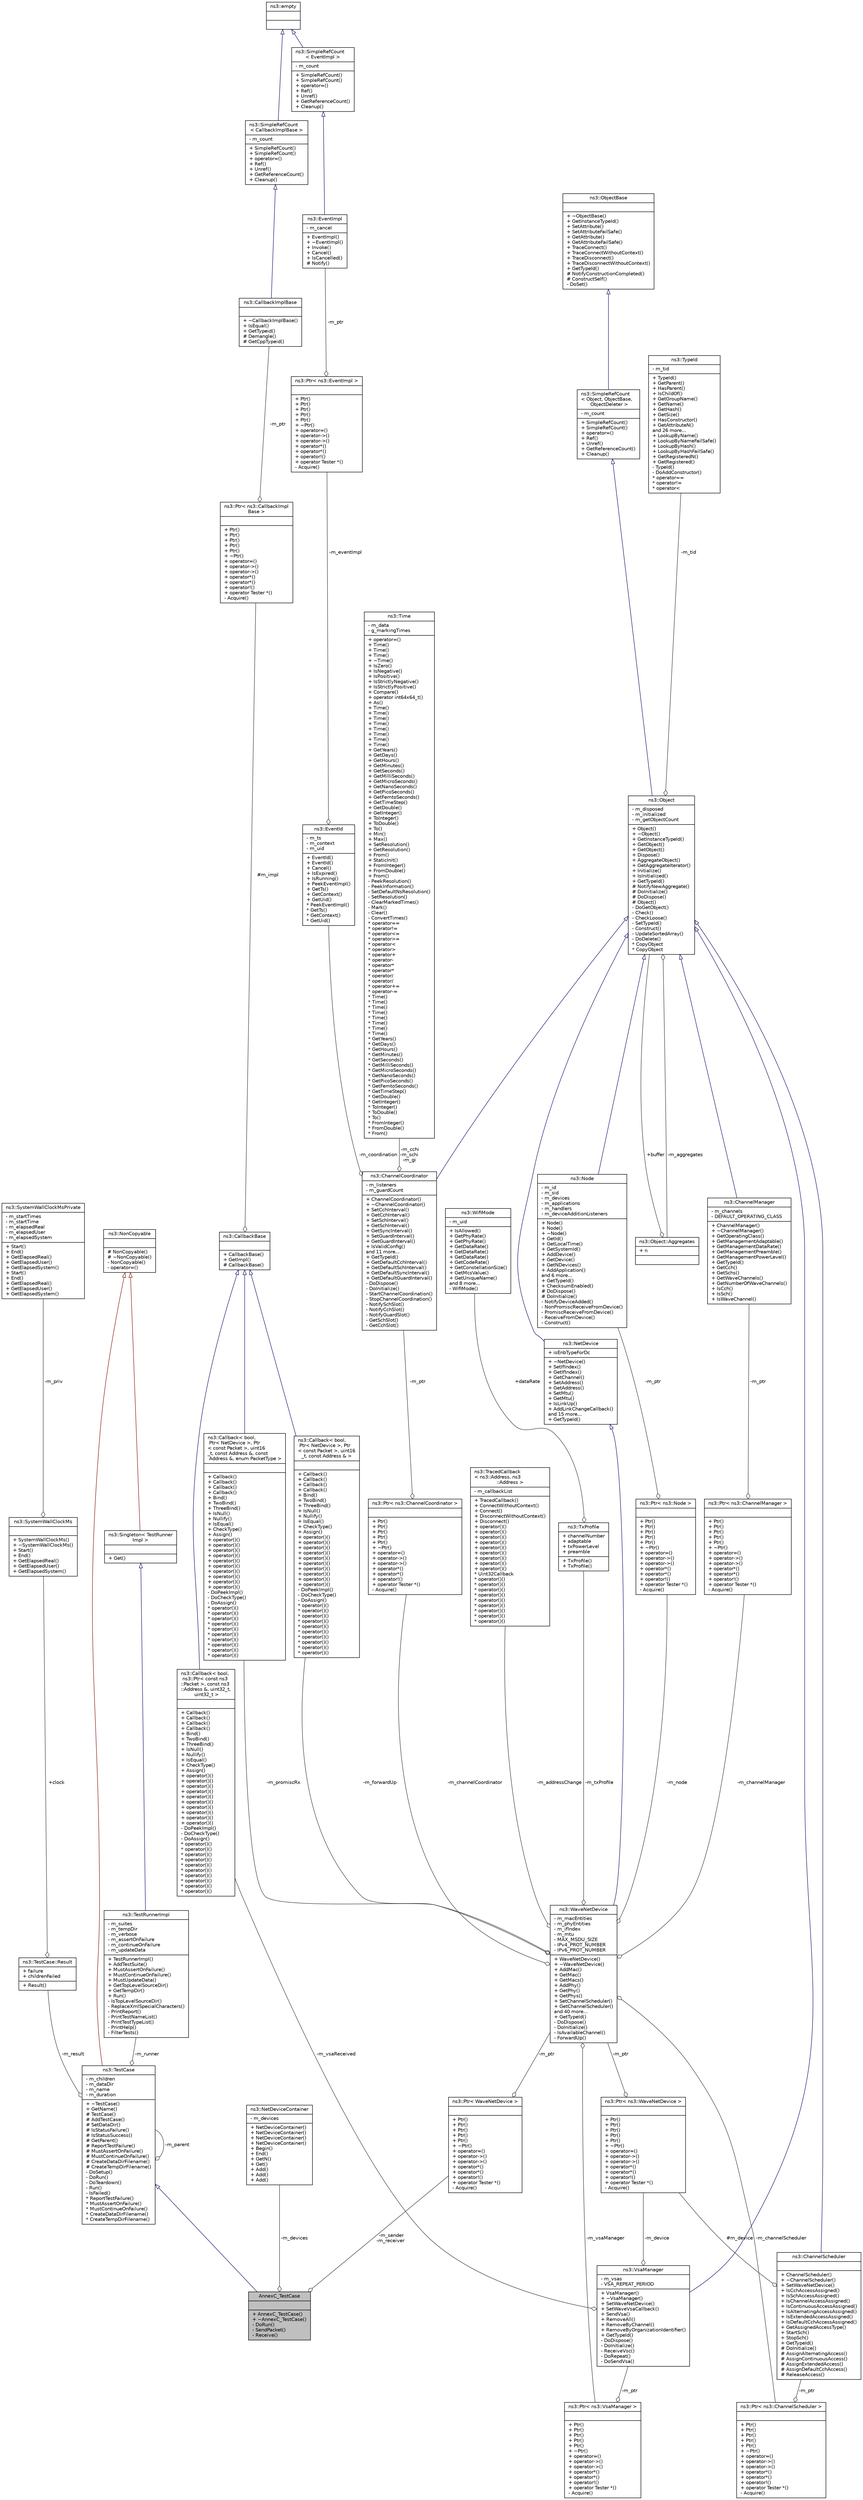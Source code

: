 digraph "AnnexC_TestCase"
{
  edge [fontname="Helvetica",fontsize="10",labelfontname="Helvetica",labelfontsize="10"];
  node [fontname="Helvetica",fontsize="10",shape=record];
  Node1 [label="{AnnexC_TestCase\n||+ AnnexC_TestCase()\l+ ~AnnexC_TestCase()\l- DoRun()\l- SendPacket()\l- Receive()\l}",height=0.2,width=0.4,color="black", fillcolor="grey75", style="filled", fontcolor="black"];
  Node2 -> Node1 [dir="back",color="midnightblue",fontsize="10",style="solid",arrowtail="onormal"];
  Node2 [label="{ns3::TestCase\n|- m_children\l- m_dataDir\l- m_name\l- m_duration\l|+ ~TestCase()\l+ GetName()\l# TestCase()\l# AddTestCase()\l# SetDataDir()\l# IsStatusFailure()\l# IsStatusSuccess()\l# GetParent()\l# ReportTestFailure()\l# MustAssertOnFailure()\l# MustContinueOnFailure()\l# CreateDataDirFilename()\l# CreateTempDirFilename()\l- DoSetup()\l- DoRun()\l- DoTeardown()\l- Run()\l- IsFailed()\l* ReportTestFailure()\l* MustAssertOnFailure()\l* MustContinueOnFailure()\l* CreateDataDirFilename()\l* CreateTempDirFilename()\l}",height=0.2,width=0.4,color="black", fillcolor="white", style="filled",URL="$dd/d88/classns3_1_1TestCase.html",tooltip="encapsulates test code "];
  Node3 -> Node2 [dir="back",color="firebrick4",fontsize="10",style="solid",arrowtail="onormal"];
  Node3 [label="{ns3::NonCopyable\n||# NonCopyable()\l# ~NonCopyable()\l- NonCopyable()\l- operator=()\l}",height=0.2,width=0.4,color="black", fillcolor="white", style="filled",URL="$da/dd1/classns3_1_1NonCopyable.html"];
  Node4 -> Node2 [color="grey25",fontsize="10",style="solid",label=" -m_runner" ,arrowhead="odiamond"];
  Node4 [label="{ns3::TestRunnerImpl\n|- m_suites\l- m_tempDir\l- m_verbose\l- m_assertOnFailure\l- m_continueOnFailure\l- m_updateData\l|+ TestRunnerImpl()\l+ AddTestSuite()\l+ MustAssertOnFailure()\l+ MustContinueOnFailure()\l+ MustUpdateData()\l+ GetTopLevelSourceDir()\l+ GetTempDir()\l+ Run()\l- IsTopLevelSourceDir()\l- ReplaceXmlSpecialCharacters()\l- PrintReport()\l- PrintTestNameList()\l- PrintTestTypeList()\l- PrintHelp()\l- FilterTests()\l}",height=0.2,width=0.4,color="black", fillcolor="white", style="filled",URL="$d7/d71/classns3_1_1TestRunnerImpl.html"];
  Node5 -> Node4 [dir="back",color="midnightblue",fontsize="10",style="solid",arrowtail="onormal"];
  Node5 [label="{ns3::Singleton\< TestRunner\lImpl \>\n||+ Get()\l}",height=0.2,width=0.4,color="black", fillcolor="white", style="filled",URL="$d8/d77/classns3_1_1Singleton.html"];
  Node3 -> Node5 [dir="back",color="firebrick4",fontsize="10",style="solid",arrowtail="onormal"];
  Node2 -> Node2 [color="grey25",fontsize="10",style="solid",label=" -m_parent" ,arrowhead="odiamond"];
  Node6 -> Node2 [color="grey25",fontsize="10",style="solid",label=" -m_result" ,arrowhead="odiamond"];
  Node6 [label="{ns3::TestCase::Result\n|+ failure\l+ childrenFailed\l|+ Result()\l}",height=0.2,width=0.4,color="black", fillcolor="white", style="filled",URL="$de/d25/structns3_1_1TestCase_1_1Result.html"];
  Node7 -> Node6 [color="grey25",fontsize="10",style="solid",label=" +clock" ,arrowhead="odiamond"];
  Node7 [label="{ns3::SystemWallClockMs\n||+ SystemWallClockMs()\l+ ~SystemWallClockMs()\l+ Start()\l+ End()\l+ GetElapsedReal()\l+ GetElapsedUser()\l+ GetElapsedSystem()\l}",height=0.2,width=0.4,color="black", fillcolor="white", style="filled",URL="$dc/dd4/classns3_1_1SystemWallClockMs.html",tooltip="Measure elapsed wall clock time in milliseconds. "];
  Node8 -> Node7 [color="grey25",fontsize="10",style="solid",label=" -m_priv" ,arrowhead="odiamond"];
  Node8 [label="{ns3::SystemWallClockMsPrivate\n|- m_startTimes\l- m_startTime\l- m_elapsedReal\l- m_elapsedUser\l- m_elapsedSystem\l|+ Start()\l+ End()\l+ GetElapsedReal()\l+ GetElapsedUser()\l+ GetElapsedSystem()\l+ Start()\l+ End()\l+ GetElapsedReal()\l+ GetElapsedUser()\l+ GetElapsedSystem()\l}",height=0.2,width=0.4,color="black", fillcolor="white", style="filled",URL="$db/da6/classns3_1_1SystemWallClockMsPrivate.html",tooltip="System-dependent implementation for SystemWallClockMs. "];
  Node9 -> Node1 [color="grey25",fontsize="10",style="solid",label=" -m_devices" ,arrowhead="odiamond"];
  Node9 [label="{ns3::NetDeviceContainer\n|- m_devices\l|+ NetDeviceContainer()\l+ NetDeviceContainer()\l+ NetDeviceContainer()\l+ NetDeviceContainer()\l+ Begin()\l+ End()\l+ GetN()\l+ Get()\l+ Add()\l+ Add()\l+ Add()\l}",height=0.2,width=0.4,color="black", fillcolor="white", style="filled",URL="$d9/d94/classns3_1_1NetDeviceContainer.html",tooltip="holds a vector of ns3::NetDevice pointers "];
  Node10 -> Node1 [color="grey25",fontsize="10",style="solid",label=" -m_sender\n-m_receiver" ,arrowhead="odiamond"];
  Node10 [label="{ns3::Ptr\< WaveNetDevice \>\n||+ Ptr()\l+ Ptr()\l+ Ptr()\l+ Ptr()\l+ Ptr()\l+ ~Ptr()\l+ operator=()\l+ operator-\>()\l+ operator-\>()\l+ operator*()\l+ operator*()\l+ operator!()\l+ operator Tester *()\l- Acquire()\l}",height=0.2,width=0.4,color="black", fillcolor="white", style="filled",URL="$dc/d90/classns3_1_1Ptr.html"];
  Node11 -> Node10 [color="grey25",fontsize="10",style="solid",label=" -m_ptr" ,arrowhead="odiamond"];
  Node11 [label="{ns3::WaveNetDevice\n|- m_macEntities\l- m_phyEntities\l- m_ifIndex\l- m_mtu\l- MAX_MSDU_SIZE\l- IPv4_PROT_NUMBER\l- IPv6_PROT_NUMBER\l|+ WaveNetDevice()\l+ ~WaveNetDevice()\l+ AddMac()\l+ GetMac()\l+ GetMacs()\l+ AddPhy()\l+ GetPhy()\l+ GetPhys()\l+ SetChannelScheduler()\l+ GetChannelScheduler()\land 40 more...\l+ GetTypeId()\l- DoDispose()\l- DoInitialize()\l- IsAvailableChannel()\l- ForwardUp()\l}",height=0.2,width=0.4,color="black", fillcolor="white", style="filled",URL="$d4/d1c/classns3_1_1WaveNetDevice.html"];
  Node12 -> Node11 [dir="back",color="midnightblue",fontsize="10",style="solid",arrowtail="onormal"];
  Node12 [label="{ns3::NetDevice\n|+ isEnbTypeForDc\l|+ ~NetDevice()\l+ SetIfIndex()\l+ GetIfIndex()\l+ GetChannel()\l+ SetAddress()\l+ GetAddress()\l+ SetMtu()\l+ GetMtu()\l+ IsLinkUp()\l+ AddLinkChangeCallback()\land 15 more...\l+ GetTypeId()\l}",height=0.2,width=0.4,color="black", fillcolor="white", style="filled",URL="$d9/dac/classns3_1_1NetDevice.html",tooltip="Network layer to device interface. "];
  Node13 -> Node12 [dir="back",color="midnightblue",fontsize="10",style="solid",arrowtail="onormal"];
  Node13 [label="{ns3::Object\n|- m_disposed\l- m_initialized\l- m_getObjectCount\l|+ Object()\l+ ~Object()\l+ GetInstanceTypeId()\l+ GetObject()\l+ GetObject()\l+ Dispose()\l+ AggregateObject()\l+ GetAggregateIterator()\l+ Initialize()\l+ IsInitialized()\l+ GetTypeId()\l# NotifyNewAggregate()\l# DoInitialize()\l# DoDispose()\l# Object()\l- DoGetObject()\l- Check()\l- CheckLoose()\l- SetTypeId()\l- Construct()\l- UpdateSortedArray()\l- DoDelete()\l* CopyObject\l* CopyObject\l}",height=0.2,width=0.4,color="black", fillcolor="white", style="filled",URL="$d9/d77/classns3_1_1Object.html",tooltip="A base class which provides memory management and object aggregation. "];
  Node14 -> Node13 [dir="back",color="midnightblue",fontsize="10",style="solid",arrowtail="onormal"];
  Node14 [label="{ns3::SimpleRefCount\l\< Object, ObjectBase,\l ObjectDeleter \>\n|- m_count\l|+ SimpleRefCount()\l+ SimpleRefCount()\l+ operator=()\l+ Ref()\l+ Unref()\l+ GetReferenceCount()\l+ Cleanup()\l}",height=0.2,width=0.4,color="black", fillcolor="white", style="filled",URL="$da/da1/classns3_1_1SimpleRefCount.html"];
  Node15 -> Node14 [dir="back",color="midnightblue",fontsize="10",style="solid",arrowtail="onormal"];
  Node15 [label="{ns3::ObjectBase\n||+ ~ObjectBase()\l+ GetInstanceTypeId()\l+ SetAttribute()\l+ SetAttributeFailSafe()\l+ GetAttribute()\l+ GetAttributeFailSafe()\l+ TraceConnect()\l+ TraceConnectWithoutContext()\l+ TraceDisconnect()\l+ TraceDisconnectWithoutContext()\l+ GetTypeId()\l# NotifyConstructionCompleted()\l# ConstructSelf()\l- DoSet()\l}",height=0.2,width=0.4,color="black", fillcolor="white", style="filled",URL="$d2/dac/classns3_1_1ObjectBase.html",tooltip="Anchor the ns-3 type and attribute system. "];
  Node16 -> Node13 [color="grey25",fontsize="10",style="solid",label=" -m_tid" ,arrowhead="odiamond"];
  Node16 [label="{ns3::TypeId\n|- m_tid\l|+ TypeId()\l+ GetParent()\l+ HasParent()\l+ IsChildOf()\l+ GetGroupName()\l+ GetName()\l+ GetHash()\l+ GetSize()\l+ HasConstructor()\l+ GetAttributeN()\land 26 more...\l+ LookupByName()\l+ LookupByNameFailSafe()\l+ LookupByHash()\l+ LookupByHashFailSafe()\l+ GetRegisteredN()\l+ GetRegistered()\l- TypeId()\l- DoAddConstructor()\l* operator==\l* operator!=\l* operator\<\l}",height=0.2,width=0.4,color="black", fillcolor="white", style="filled",URL="$d6/d11/classns3_1_1TypeId.html",tooltip="a unique identifier for an interface. "];
  Node17 -> Node13 [color="grey25",fontsize="10",style="solid",label=" -m_aggregates" ,arrowhead="odiamond"];
  Node17 [label="{ns3::Object::Aggregates\n|+ n\l|}",height=0.2,width=0.4,color="black", fillcolor="white", style="filled",URL="$d5/de9/structns3_1_1Object_1_1Aggregates.html"];
  Node13 -> Node17 [color="grey25",fontsize="10",style="solid",label=" +buffer" ,arrowhead="odiamond"];
  Node18 -> Node11 [color="grey25",fontsize="10",style="solid",label=" -m_promiscRx" ,arrowhead="odiamond"];
  Node18 [label="{ns3::Callback\< bool,\l Ptr\< NetDevice \>, Ptr\l\< const Packet \>, uint16\l_t, const Address &, const\l Address &, enum PacketType \>\n||+ Callback()\l+ Callback()\l+ Callback()\l+ Callback()\l+ Bind()\l+ TwoBind()\l+ ThreeBind()\l+ IsNull()\l+ Nullify()\l+ IsEqual()\l+ CheckType()\l+ Assign()\l+ operator()()\l+ operator()()\l+ operator()()\l+ operator()()\l+ operator()()\l+ operator()()\l+ operator()()\l+ operator()()\l+ operator()()\l+ operator()()\l- DoPeekImpl()\l- DoCheckType()\l- DoAssign()\l* operator()()\l* operator()()\l* operator()()\l* operator()()\l* operator()()\l* operator()()\l* operator()()\l* operator()()\l* operator()()\l* operator()()\l}",height=0.2,width=0.4,color="black", fillcolor="white", style="filled",URL="$d1/d48/classns3_1_1Callback.html"];
  Node19 -> Node18 [dir="back",color="midnightblue",fontsize="10",style="solid",arrowtail="onormal"];
  Node19 [label="{ns3::CallbackBase\n||+ CallbackBase()\l+ GetImpl()\l# CallbackBase()\l}",height=0.2,width=0.4,color="black", fillcolor="white", style="filled",URL="$d7/db5/classns3_1_1CallbackBase.html"];
  Node20 -> Node19 [color="grey25",fontsize="10",style="solid",label=" #m_impl" ,arrowhead="odiamond"];
  Node20 [label="{ns3::Ptr\< ns3::CallbackImpl\lBase \>\n||+ Ptr()\l+ Ptr()\l+ Ptr()\l+ Ptr()\l+ Ptr()\l+ ~Ptr()\l+ operator=()\l+ operator-\>()\l+ operator-\>()\l+ operator*()\l+ operator*()\l+ operator!()\l+ operator Tester *()\l- Acquire()\l}",height=0.2,width=0.4,color="black", fillcolor="white", style="filled",URL="$dc/d90/classns3_1_1Ptr.html"];
  Node21 -> Node20 [color="grey25",fontsize="10",style="solid",label=" -m_ptr" ,arrowhead="odiamond"];
  Node21 [label="{ns3::CallbackImplBase\n||+ ~CallbackImplBase()\l+ IsEqual()\l+ GetTypeid()\l# Demangle()\l# GetCppTypeid()\l}",height=0.2,width=0.4,color="black", fillcolor="white", style="filled",URL="$d3/dfa/classns3_1_1CallbackImplBase.html"];
  Node22 -> Node21 [dir="back",color="midnightblue",fontsize="10",style="solid",arrowtail="onormal"];
  Node22 [label="{ns3::SimpleRefCount\l\< CallbackImplBase \>\n|- m_count\l|+ SimpleRefCount()\l+ SimpleRefCount()\l+ operator=()\l+ Ref()\l+ Unref()\l+ GetReferenceCount()\l+ Cleanup()\l}",height=0.2,width=0.4,color="black", fillcolor="white", style="filled",URL="$da/da1/classns3_1_1SimpleRefCount.html"];
  Node23 -> Node22 [dir="back",color="midnightblue",fontsize="10",style="solid",arrowtail="onormal"];
  Node23 [label="{ns3::empty\n||}",height=0.2,width=0.4,color="black", fillcolor="white", style="filled",URL="$d9/d6a/classns3_1_1empty.html",tooltip="make Callback use a separate empty type "];
  Node24 -> Node11 [color="grey25",fontsize="10",style="solid",label=" -m_node" ,arrowhead="odiamond"];
  Node24 [label="{ns3::Ptr\< ns3::Node \>\n||+ Ptr()\l+ Ptr()\l+ Ptr()\l+ Ptr()\l+ Ptr()\l+ ~Ptr()\l+ operator=()\l+ operator-\>()\l+ operator-\>()\l+ operator*()\l+ operator*()\l+ operator!()\l+ operator Tester *()\l- Acquire()\l}",height=0.2,width=0.4,color="black", fillcolor="white", style="filled",URL="$dc/d90/classns3_1_1Ptr.html"];
  Node25 -> Node24 [color="grey25",fontsize="10",style="solid",label=" -m_ptr" ,arrowhead="odiamond"];
  Node25 [label="{ns3::Node\n|- m_id\l- m_sid\l- m_devices\l- m_applications\l- m_handlers\l- m_deviceAdditionListeners\l|+ Node()\l+ Node()\l+ ~Node()\l+ GetId()\l+ GetLocalTime()\l+ GetSystemId()\l+ AddDevice()\l+ GetDevice()\l+ GetNDevices()\l+ AddApplication()\land 6 more...\l+ GetTypeId()\l+ ChecksumEnabled()\l# DoDispose()\l# DoInitialize()\l- NotifyDeviceAdded()\l- NonPromiscReceiveFromDevice()\l- PromiscReceiveFromDevice()\l- ReceiveFromDevice()\l- Construct()\l}",height=0.2,width=0.4,color="black", fillcolor="white", style="filled",URL="$dd/ded/classns3_1_1Node.html",tooltip="A network Node. "];
  Node13 -> Node25 [dir="back",color="midnightblue",fontsize="10",style="solid",arrowtail="onormal"];
  Node26 -> Node11 [color="grey25",fontsize="10",style="solid",label=" -m_channelCoordinator" ,arrowhead="odiamond"];
  Node26 [label="{ns3::Ptr\< ns3::ChannelCoordinator \>\n||+ Ptr()\l+ Ptr()\l+ Ptr()\l+ Ptr()\l+ Ptr()\l+ ~Ptr()\l+ operator=()\l+ operator-\>()\l+ operator-\>()\l+ operator*()\l+ operator*()\l+ operator!()\l+ operator Tester *()\l- Acquire()\l}",height=0.2,width=0.4,color="black", fillcolor="white", style="filled",URL="$dc/d90/classns3_1_1Ptr.html"];
  Node27 -> Node26 [color="grey25",fontsize="10",style="solid",label=" -m_ptr" ,arrowhead="odiamond"];
  Node27 [label="{ns3::ChannelCoordinator\n|- m_listeners\l- m_guardCount\l|+ ChannelCoordinator()\l+ ~ChannelCoordinator()\l+ SetCchInterval()\l+ GetCchInterval()\l+ SetSchInterval()\l+ GetSchInterval()\l+ GetSyncInterval()\l+ SetGuardInterval()\l+ GetGuardInterval()\l+ IsValidConfig()\land 11 more...\l+ GetTypeId()\l+ GetDefaultCchInterval()\l+ GetDefaultSchInterval()\l+ GetDefaultSyncInterval()\l+ GetDefaultGuardInterval()\l- DoDispose()\l- DoInitialize()\l- StartChannelCoordination()\l- StopChannelCoordination()\l- NotifySchSlot()\l- NotifyCchSlot()\l- NotifyGuardSlot()\l- GetSchSlot()\l- GetCchSlot()\l}",height=0.2,width=0.4,color="black", fillcolor="white", style="filled",URL="$d9/dca/classns3_1_1ChannelCoordinator.html",tooltip="ChannelCoordinator deals with channel coordination in data plane (see 1609.4 chapter 5..."];
  Node13 -> Node27 [dir="back",color="midnightblue",fontsize="10",style="solid",arrowtail="onormal"];
  Node28 -> Node27 [color="grey25",fontsize="10",style="solid",label=" -m_coordination" ,arrowhead="odiamond"];
  Node28 [label="{ns3::EventId\n|- m_ts\l- m_context\l- m_uid\l|+ EventId()\l+ EventId()\l+ Cancel()\l+ IsExpired()\l+ IsRunning()\l+ PeekEventImpl()\l+ GetTs()\l+ GetContext()\l+ GetUid()\l* PeekEventImpl()\l* GetTs()\l* GetContext()\l* GetUid()\l}",height=0.2,width=0.4,color="black", fillcolor="white", style="filled",URL="$d1/df8/classns3_1_1EventId.html",tooltip="An identifier for simulation events. "];
  Node29 -> Node28 [color="grey25",fontsize="10",style="solid",label=" -m_eventImpl" ,arrowhead="odiamond"];
  Node29 [label="{ns3::Ptr\< ns3::EventImpl \>\n||+ Ptr()\l+ Ptr()\l+ Ptr()\l+ Ptr()\l+ Ptr()\l+ ~Ptr()\l+ operator=()\l+ operator-\>()\l+ operator-\>()\l+ operator*()\l+ operator*()\l+ operator!()\l+ operator Tester *()\l- Acquire()\l}",height=0.2,width=0.4,color="black", fillcolor="white", style="filled",URL="$dc/d90/classns3_1_1Ptr.html"];
  Node30 -> Node29 [color="grey25",fontsize="10",style="solid",label=" -m_ptr" ,arrowhead="odiamond"];
  Node30 [label="{ns3::EventImpl\n|- m_cancel\l|+ EventImpl()\l+ ~EventImpl()\l+ Invoke()\l+ Cancel()\l+ IsCancelled()\l# Notify()\l}",height=0.2,width=0.4,color="black", fillcolor="white", style="filled",URL="$da/def/classns3_1_1EventImpl.html",tooltip="A simulation event. "];
  Node31 -> Node30 [dir="back",color="midnightblue",fontsize="10",style="solid",arrowtail="onormal"];
  Node31 [label="{ns3::SimpleRefCount\l\< EventImpl \>\n|- m_count\l|+ SimpleRefCount()\l+ SimpleRefCount()\l+ operator=()\l+ Ref()\l+ Unref()\l+ GetReferenceCount()\l+ Cleanup()\l}",height=0.2,width=0.4,color="black", fillcolor="white", style="filled",URL="$da/da1/classns3_1_1SimpleRefCount.html"];
  Node23 -> Node31 [dir="back",color="midnightblue",fontsize="10",style="solid",arrowtail="onormal"];
  Node32 -> Node27 [color="grey25",fontsize="10",style="solid",label=" -m_cchi\n-m_schi\n-m_gi" ,arrowhead="odiamond"];
  Node32 [label="{ns3::Time\n|- m_data\l- g_markingTimes\l|+ operator=()\l+ Time()\l+ Time()\l+ Time()\l+ ~Time()\l+ IsZero()\l+ IsNegative()\l+ IsPositive()\l+ IsStrictlyNegative()\l+ IsStrictlyPositive()\l+ Compare()\l+ operator int64x64_t()\l+ As()\l+ Time()\l+ Time()\l+ Time()\l+ Time()\l+ Time()\l+ Time()\l+ Time()\l+ Time()\l+ GetYears()\l+ GetDays()\l+ GetHours()\l+ GetMinutes()\l+ GetSeconds()\l+ GetMilliSeconds()\l+ GetMicroSeconds()\l+ GetNanoSeconds()\l+ GetPicoSeconds()\l+ GetFemtoSeconds()\l+ GetTimeStep()\l+ GetDouble()\l+ GetInteger()\l+ ToInteger()\l+ ToDouble()\l+ To()\l+ Min()\l+ Max()\l+ SetResolution()\l+ GetResolution()\l+ From()\l+ StaticInit()\l+ FromInteger()\l+ FromDouble()\l+ From()\l- PeekResolution()\l- PeekInformation()\l- SetDefaultNsResolution()\l- SetResolution()\l- ClearMarkedTimes()\l- Mark()\l- Clear()\l- ConvertTimes()\l* operator==\l* operator!=\l* operator\<=\l* operator\>=\l* operator\<\l* operator\>\l* operator+\l* operator-\l* operator*\l* operator*\l* operator/\l* operator/\l* operator+=\l* operator-=\l* Time()\l* Time()\l* Time()\l* Time()\l* Time()\l* Time()\l* Time()\l* Time()\l* GetYears()\l* GetDays()\l* GetHours()\l* GetMinutes()\l* GetSeconds()\l* GetMilliSeconds()\l* GetMicroSeconds()\l* GetNanoSeconds()\l* GetPicoSeconds()\l* GetFemtoSeconds()\l* GetTimeStep()\l* GetDouble()\l* GetInteger()\l* ToInteger()\l* ToDouble()\l* To()\l* FromInteger()\l* FromDouble()\l* From()\l}",height=0.2,width=0.4,color="black", fillcolor="white", style="filled",URL="$dc/d04/classns3_1_1Time.html",tooltip="Simulation virtual time values and global simulation resolution. "];
  Node33 -> Node11 [color="grey25",fontsize="10",style="solid",label=" -m_forwardUp" ,arrowhead="odiamond"];
  Node33 [label="{ns3::Callback\< bool,\l Ptr\< NetDevice \>, Ptr\l\< const Packet \>, uint16\l_t, const Address & \>\n||+ Callback()\l+ Callback()\l+ Callback()\l+ Callback()\l+ Bind()\l+ TwoBind()\l+ ThreeBind()\l+ IsNull()\l+ Nullify()\l+ IsEqual()\l+ CheckType()\l+ Assign()\l+ operator()()\l+ operator()()\l+ operator()()\l+ operator()()\l+ operator()()\l+ operator()()\l+ operator()()\l+ operator()()\l+ operator()()\l+ operator()()\l- DoPeekImpl()\l- DoCheckType()\l- DoAssign()\l* operator()()\l* operator()()\l* operator()()\l* operator()()\l* operator()()\l* operator()()\l* operator()()\l* operator()()\l* operator()()\l* operator()()\l}",height=0.2,width=0.4,color="black", fillcolor="white", style="filled",URL="$d1/d48/classns3_1_1Callback.html"];
  Node19 -> Node33 [dir="back",color="midnightblue",fontsize="10",style="solid",arrowtail="onormal"];
  Node34 -> Node11 [color="grey25",fontsize="10",style="solid",label=" -m_channelManager" ,arrowhead="odiamond"];
  Node34 [label="{ns3::Ptr\< ns3::ChannelManager \>\n||+ Ptr()\l+ Ptr()\l+ Ptr()\l+ Ptr()\l+ Ptr()\l+ ~Ptr()\l+ operator=()\l+ operator-\>()\l+ operator-\>()\l+ operator*()\l+ operator*()\l+ operator!()\l+ operator Tester *()\l- Acquire()\l}",height=0.2,width=0.4,color="black", fillcolor="white", style="filled",URL="$dc/d90/classns3_1_1Ptr.html"];
  Node35 -> Node34 [color="grey25",fontsize="10",style="solid",label=" -m_ptr" ,arrowhead="odiamond"];
  Node35 [label="{ns3::ChannelManager\n|- m_channels\l- DEFAULT_OPERATING_CLASS\l|+ ChannelManager()\l+ ~ChannelManager()\l+ GetOperatingClass()\l+ GetManagementAdaptable()\l+ GetManagementDataRate()\l+ GetManagementPreamble()\l+ GetManagementPowerLevel()\l+ GetTypeId()\l+ GetCch()\l+ GetSchs()\l+ GetWaveChannels()\l+ GetNumberOfWaveChannels()\l+ IsCch()\l+ IsSch()\l+ IsWaveChannel()\l}",height=0.2,width=0.4,color="black", fillcolor="white", style="filled",URL="$df/d17/classns3_1_1ChannelManager.html",tooltip="manage 7 WaveChannels and the tx information such as data rate and txPowerLevel. for transmitting VSA..."];
  Node13 -> Node35 [dir="back",color="midnightblue",fontsize="10",style="solid",arrowtail="onormal"];
  Node36 -> Node11 [color="grey25",fontsize="10",style="solid",label=" -m_txProfile" ,arrowhead="odiamond"];
  Node36 [label="{ns3::TxProfile\n|+ channelNumber\l+ adaptable\l+ txPowerLevel\l+ preamble\l|+ TxProfile()\l+ TxProfile()\l}",height=0.2,width=0.4,color="black", fillcolor="white", style="filled",URL="$d6/d15/structns3_1_1TxProfile.html"];
  Node37 -> Node36 [color="grey25",fontsize="10",style="solid",label=" +dataRate" ,arrowhead="odiamond"];
  Node37 [label="{ns3::WifiMode\n|- m_uid\l|+ IsAllowed()\l+ GetPhyRate()\l+ GetPhyRate()\l+ GetDataRate()\l+ GetDataRate()\l+ GetDataRate()\l+ GetCodeRate()\l+ GetConstellationSize()\l+ GetMcsValue()\l+ GetUniqueName()\land 8 more...\l- WifiMode()\l}",height=0.2,width=0.4,color="black", fillcolor="white", style="filled",URL="$d5/d56/classns3_1_1WifiMode.html",tooltip="represent a single transmission modeA WifiMode is implemented by a single integer which is used to lo..."];
  Node38 -> Node11 [color="grey25",fontsize="10",style="solid",label=" -m_vsaManager" ,arrowhead="odiamond"];
  Node38 [label="{ns3::Ptr\< ns3::VsaManager \>\n||+ Ptr()\l+ Ptr()\l+ Ptr()\l+ Ptr()\l+ Ptr()\l+ ~Ptr()\l+ operator=()\l+ operator-\>()\l+ operator-\>()\l+ operator*()\l+ operator*()\l+ operator!()\l+ operator Tester *()\l- Acquire()\l}",height=0.2,width=0.4,color="black", fillcolor="white", style="filled",URL="$dc/d90/classns3_1_1Ptr.html"];
  Node39 -> Node38 [color="grey25",fontsize="10",style="solid",label=" -m_ptr" ,arrowhead="odiamond"];
  Node39 [label="{ns3::VsaManager\n|- m_vsas\l- VSA_REPEAT_PERIOD\l|+ VsaManager()\l+ ~VsaManager()\l+ SetWaveNetDevice()\l+ SetWaveVsaCallback()\l+ SendVsa()\l+ RemoveAll()\l+ RemoveByChannel()\l+ RemoveByOrganizationIdentifier()\l+ GetTypeId()\l- DoDispose()\l- DoInitialize()\l- ReceiveVsc()\l- DoRepeat()\l- DoSendVsa()\l}",height=0.2,width=0.4,color="black", fillcolor="white", style="filled",URL="$de/d6e/classns3_1_1VsaManager.html"];
  Node13 -> Node39 [dir="back",color="midnightblue",fontsize="10",style="solid",arrowtail="onormal"];
  Node40 -> Node39 [color="grey25",fontsize="10",style="solid",label=" -m_vsaReceived" ,arrowhead="odiamond"];
  Node40 [label="{ns3::Callback\< bool,\l ns3::Ptr\< const ns3\l::Packet \>, const ns3\l::Address &, uint32_t,\l uint32_t \>\n||+ Callback()\l+ Callback()\l+ Callback()\l+ Callback()\l+ Bind()\l+ TwoBind()\l+ ThreeBind()\l+ IsNull()\l+ Nullify()\l+ IsEqual()\l+ CheckType()\l+ Assign()\l+ operator()()\l+ operator()()\l+ operator()()\l+ operator()()\l+ operator()()\l+ operator()()\l+ operator()()\l+ operator()()\l+ operator()()\l+ operator()()\l- DoPeekImpl()\l- DoCheckType()\l- DoAssign()\l* operator()()\l* operator()()\l* operator()()\l* operator()()\l* operator()()\l* operator()()\l* operator()()\l* operator()()\l* operator()()\l* operator()()\l}",height=0.2,width=0.4,color="black", fillcolor="white", style="filled",URL="$d1/d48/classns3_1_1Callback.html"];
  Node19 -> Node40 [dir="back",color="midnightblue",fontsize="10",style="solid",arrowtail="onormal"];
  Node41 -> Node39 [color="grey25",fontsize="10",style="solid",label=" -m_device" ,arrowhead="odiamond"];
  Node41 [label="{ns3::Ptr\< ns3::WaveNetDevice \>\n||+ Ptr()\l+ Ptr()\l+ Ptr()\l+ Ptr()\l+ Ptr()\l+ ~Ptr()\l+ operator=()\l+ operator-\>()\l+ operator-\>()\l+ operator*()\l+ operator*()\l+ operator!()\l+ operator Tester *()\l- Acquire()\l}",height=0.2,width=0.4,color="black", fillcolor="white", style="filled",URL="$dc/d90/classns3_1_1Ptr.html"];
  Node11 -> Node41 [color="grey25",fontsize="10",style="solid",label=" -m_ptr" ,arrowhead="odiamond"];
  Node42 -> Node11 [color="grey25",fontsize="10",style="solid",label=" -m_addressChange" ,arrowhead="odiamond"];
  Node42 [label="{ns3::TracedCallback\l\< ns3::Address, ns3\l::Address \>\n|- m_callbackList\l|+ TracedCallback()\l+ ConnectWithoutContext()\l+ Connect()\l+ DisconnectWithoutContext()\l+ Disconnect()\l+ operator()()\l+ operator()()\l+ operator()()\l+ operator()()\l+ operator()()\l+ operator()()\l+ operator()()\l+ operator()()\l+ operator()()\l* Uint32Callback\l* operator()()\l* operator()()\l* operator()()\l* operator()()\l* operator()()\l* operator()()\l* operator()()\l* operator()()\l* operator()()\l}",height=0.2,width=0.4,color="black", fillcolor="white", style="filled",URL="$df/dec/classns3_1_1TracedCallback.html"];
  Node43 -> Node11 [color="grey25",fontsize="10",style="solid",label=" -m_channelScheduler" ,arrowhead="odiamond"];
  Node43 [label="{ns3::Ptr\< ns3::ChannelScheduler \>\n||+ Ptr()\l+ Ptr()\l+ Ptr()\l+ Ptr()\l+ Ptr()\l+ ~Ptr()\l+ operator=()\l+ operator-\>()\l+ operator-\>()\l+ operator*()\l+ operator*()\l+ operator!()\l+ operator Tester *()\l- Acquire()\l}",height=0.2,width=0.4,color="black", fillcolor="white", style="filled",URL="$dc/d90/classns3_1_1Ptr.html"];
  Node44 -> Node43 [color="grey25",fontsize="10",style="solid",label=" -m_ptr" ,arrowhead="odiamond"];
  Node44 [label="{ns3::ChannelScheduler\n||+ ChannelScheduler()\l+ ~ChannelScheduler()\l+ SetWaveNetDevice()\l+ IsCchAccessAssigned()\l+ IsSchAccessAssigned()\l+ IsChannelAccessAssigned()\l+ IsContinuousAccessAssigned()\l+ IsAlternatingAccessAssigned()\l+ IsExtendedAccessAssigned()\l+ IsDefaultCchAccessAssigned()\l+ GetAssignedAccessType()\l+ StartSch()\l+ StopSch()\l+ GetTypeId()\l# DoInitialize()\l# AssignAlternatingAccess()\l# AssignContinuousAccess()\l# AssignExtendedAccess()\l# AssignDefaultCchAccess()\l# ReleaseAccess()\l}",height=0.2,width=0.4,color="black", fillcolor="white", style="filled",URL="$d8/d91/classns3_1_1ChannelScheduler.html",tooltip="This class will assign channel access for requests from higher layers. The channel access options inc..."];
  Node13 -> Node44 [dir="back",color="midnightblue",fontsize="10",style="solid",arrowtail="onormal"];
  Node41 -> Node44 [color="grey25",fontsize="10",style="solid",label=" #m_device" ,arrowhead="odiamond"];
}
